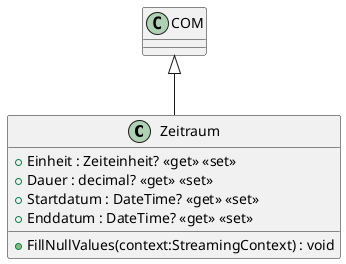 @startuml
class Zeitraum {
    + Einheit : Zeiteinheit? <<get>> <<set>>
    + Dauer : decimal? <<get>> <<set>>
    + Startdatum : DateTime? <<get>> <<set>>
    + Enddatum : DateTime? <<get>> <<set>>
    + FillNullValues(context:StreamingContext) : void
}
COM <|-- Zeitraum
@enduml
